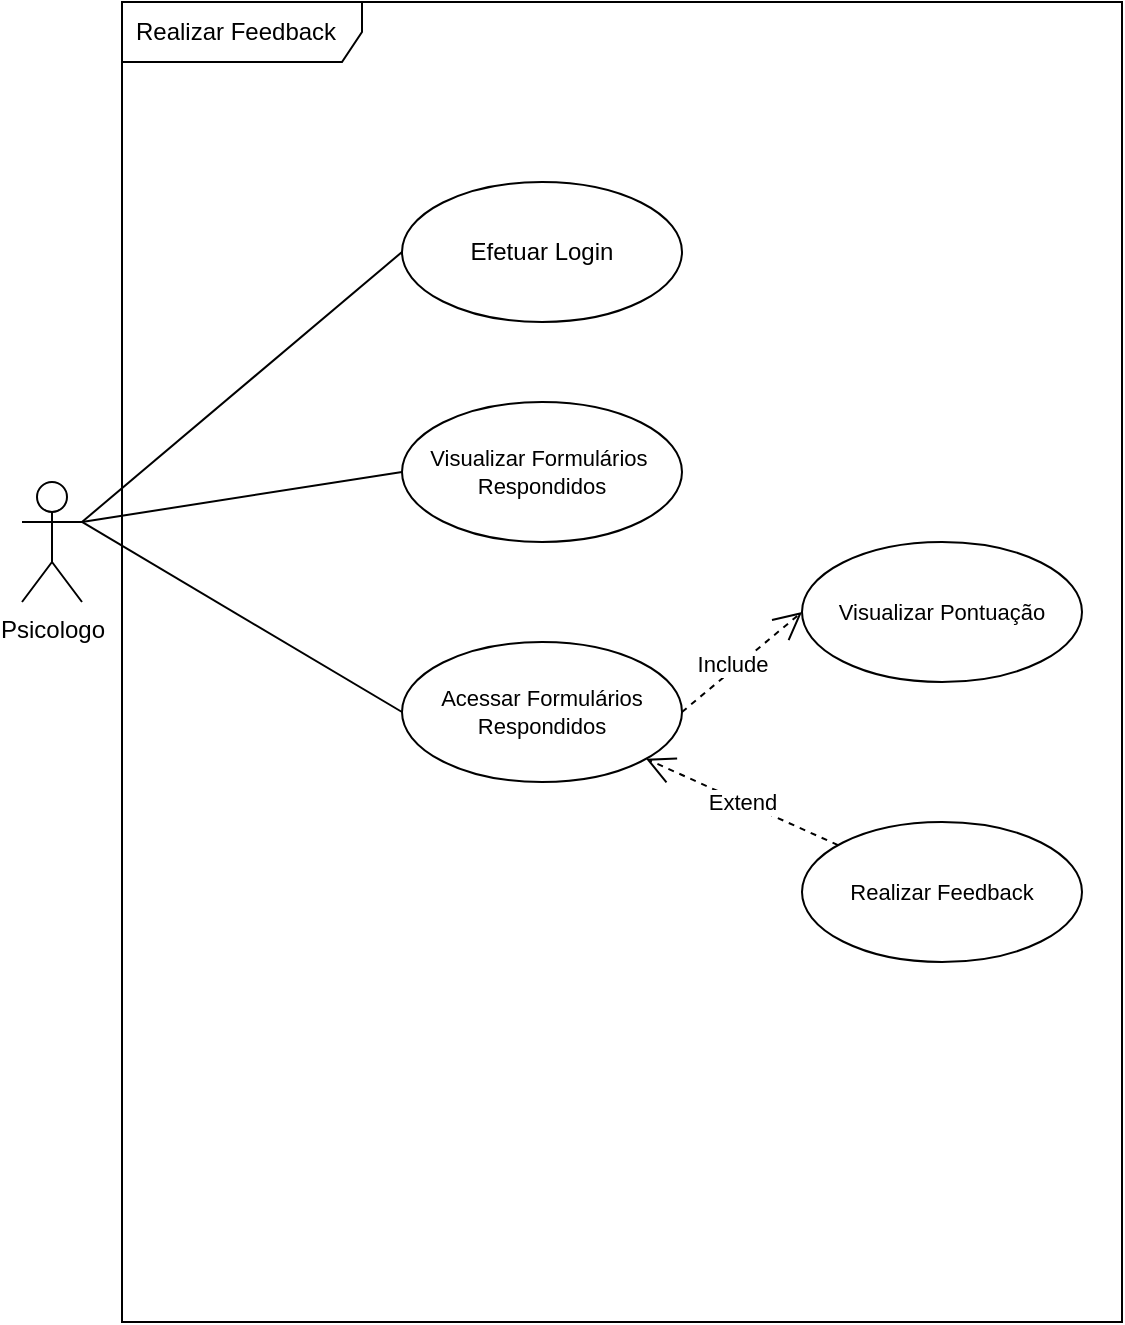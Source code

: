 <mxfile version="20.0.1" type="github">
  <diagram id="3Et_ur0SdftDU5m_rW6D" name="Page-1">
    <mxGraphModel dx="1422" dy="795" grid="1" gridSize="10" guides="1" tooltips="1" connect="1" arrows="1" fold="1" page="1" pageScale="1" pageWidth="827" pageHeight="1169" math="0" shadow="0">
      <root>
        <mxCell id="0" />
        <mxCell id="1" parent="0" />
        <mxCell id="VeBGdPhU2O32ieuPiCMo-1" value="Realizar Feedback" style="shape=umlFrame;whiteSpace=wrap;html=1;width=120;height=30;boundedLbl=1;verticalAlign=middle;align=left;spacingLeft=5;" parent="1" vertex="1">
          <mxGeometry x="180" y="90" width="500" height="660" as="geometry" />
        </mxCell>
        <mxCell id="VeBGdPhU2O32ieuPiCMo-7" style="edgeStyle=none;shape=connector;rounded=0;orthogonalLoop=1;jettySize=auto;html=1;exitX=1;exitY=0.333;exitDx=0;exitDy=0;exitPerimeter=0;entryX=0;entryY=0.5;entryDx=0;entryDy=0;labelBackgroundColor=default;fontFamily=Helvetica;fontSize=11;fontColor=default;endArrow=none;strokeColor=default;" parent="1" source="VeBGdPhU2O32ieuPiCMo-2" target="VeBGdPhU2O32ieuPiCMo-6" edge="1">
          <mxGeometry relative="1" as="geometry" />
        </mxCell>
        <mxCell id="VeBGdPhU2O32ieuPiCMo-9" style="edgeStyle=none;shape=connector;rounded=0;orthogonalLoop=1;jettySize=auto;html=1;exitX=1;exitY=0.333;exitDx=0;exitDy=0;exitPerimeter=0;entryX=0;entryY=0.5;entryDx=0;entryDy=0;labelBackgroundColor=default;fontFamily=Helvetica;fontSize=11;fontColor=default;endArrow=none;strokeColor=default;" parent="1" source="VeBGdPhU2O32ieuPiCMo-2" target="VeBGdPhU2O32ieuPiCMo-8" edge="1">
          <mxGeometry relative="1" as="geometry" />
        </mxCell>
        <mxCell id="VeBGdPhU2O32ieuPiCMo-2" value="Psicologo" style="shape=umlActor;verticalLabelPosition=bottom;verticalAlign=top;html=1;" parent="1" vertex="1">
          <mxGeometry x="130" y="330" width="30" height="60" as="geometry" />
        </mxCell>
        <mxCell id="VeBGdPhU2O32ieuPiCMo-3" value="Efetuar Login" style="ellipse;whiteSpace=wrap;html=1;" parent="1" vertex="1">
          <mxGeometry x="320" y="180" width="140" height="70" as="geometry" />
        </mxCell>
        <mxCell id="VeBGdPhU2O32ieuPiCMo-5" value="" style="endArrow=none;html=1;rounded=0;exitX=1;exitY=0.333;exitDx=0;exitDy=0;exitPerimeter=0;entryX=0;entryY=0.5;entryDx=0;entryDy=0;" parent="1" source="VeBGdPhU2O32ieuPiCMo-2" target="VeBGdPhU2O32ieuPiCMo-3" edge="1">
          <mxGeometry width="50" height="50" relative="1" as="geometry">
            <mxPoint x="390" y="430" as="sourcePoint" />
            <mxPoint x="440" y="380" as="targetPoint" />
          </mxGeometry>
        </mxCell>
        <mxCell id="VeBGdPhU2O32ieuPiCMo-6" value="Visualizar Formulários&amp;nbsp;&lt;br&gt;Respondidos" style="ellipse;whiteSpace=wrap;html=1;fontFamily=Helvetica;fontSize=11;fontColor=default;" parent="1" vertex="1">
          <mxGeometry x="320" y="290" width="140" height="70" as="geometry" />
        </mxCell>
        <mxCell id="VeBGdPhU2O32ieuPiCMo-8" value="Acessar Formulários Respondidos" style="ellipse;whiteSpace=wrap;html=1;fontFamily=Helvetica;fontSize=11;fontColor=default;" parent="1" vertex="1">
          <mxGeometry x="320" y="410" width="140" height="70" as="geometry" />
        </mxCell>
        <mxCell id="VeBGdPhU2O32ieuPiCMo-10" value="Visualizar Pontuação" style="ellipse;whiteSpace=wrap;html=1;fontFamily=Helvetica;fontSize=11;fontColor=default;" parent="1" vertex="1">
          <mxGeometry x="520" y="360" width="140" height="70" as="geometry" />
        </mxCell>
        <mxCell id="VeBGdPhU2O32ieuPiCMo-11" value="Realizar Feedback" style="ellipse;whiteSpace=wrap;html=1;fontFamily=Helvetica;fontSize=11;fontColor=default;" parent="1" vertex="1">
          <mxGeometry x="520" y="500" width="140" height="70" as="geometry" />
        </mxCell>
        <mxCell id="dyO_rSOCRSo8fIJfwQId-2" value="Include" style="endArrow=open;endSize=12;dashed=1;html=1;rounded=0;entryX=0;entryY=0.5;entryDx=0;entryDy=0;exitX=1;exitY=0.5;exitDx=0;exitDy=0;" edge="1" parent="1" source="VeBGdPhU2O32ieuPiCMo-8" target="VeBGdPhU2O32ieuPiCMo-10">
          <mxGeometry x="-0.121" y="2" width="160" relative="1" as="geometry">
            <mxPoint x="330" y="400" as="sourcePoint" />
            <mxPoint x="490" y="400" as="targetPoint" />
            <mxPoint as="offset" />
          </mxGeometry>
        </mxCell>
        <mxCell id="dyO_rSOCRSo8fIJfwQId-3" value="Extend" style="endArrow=open;endSize=12;dashed=1;html=1;rounded=0;" edge="1" parent="1" source="VeBGdPhU2O32ieuPiCMo-11" target="VeBGdPhU2O32ieuPiCMo-8">
          <mxGeometry width="160" relative="1" as="geometry">
            <mxPoint x="330" y="400" as="sourcePoint" />
            <mxPoint x="490" y="400" as="targetPoint" />
            <Array as="points" />
          </mxGeometry>
        </mxCell>
      </root>
    </mxGraphModel>
  </diagram>
</mxfile>
